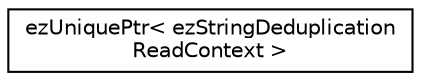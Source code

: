 digraph "Graphical Class Hierarchy"
{
 // LATEX_PDF_SIZE
  edge [fontname="Helvetica",fontsize="10",labelfontname="Helvetica",labelfontsize="10"];
  node [fontname="Helvetica",fontsize="10",shape=record];
  rankdir="LR";
  Node0 [label="ezUniquePtr\< ezStringDeduplication\lReadContext \>",height=0.2,width=0.4,color="black", fillcolor="white", style="filled",URL="$d8/d96/classez_unique_ptr.htm",tooltip=" "];
}
